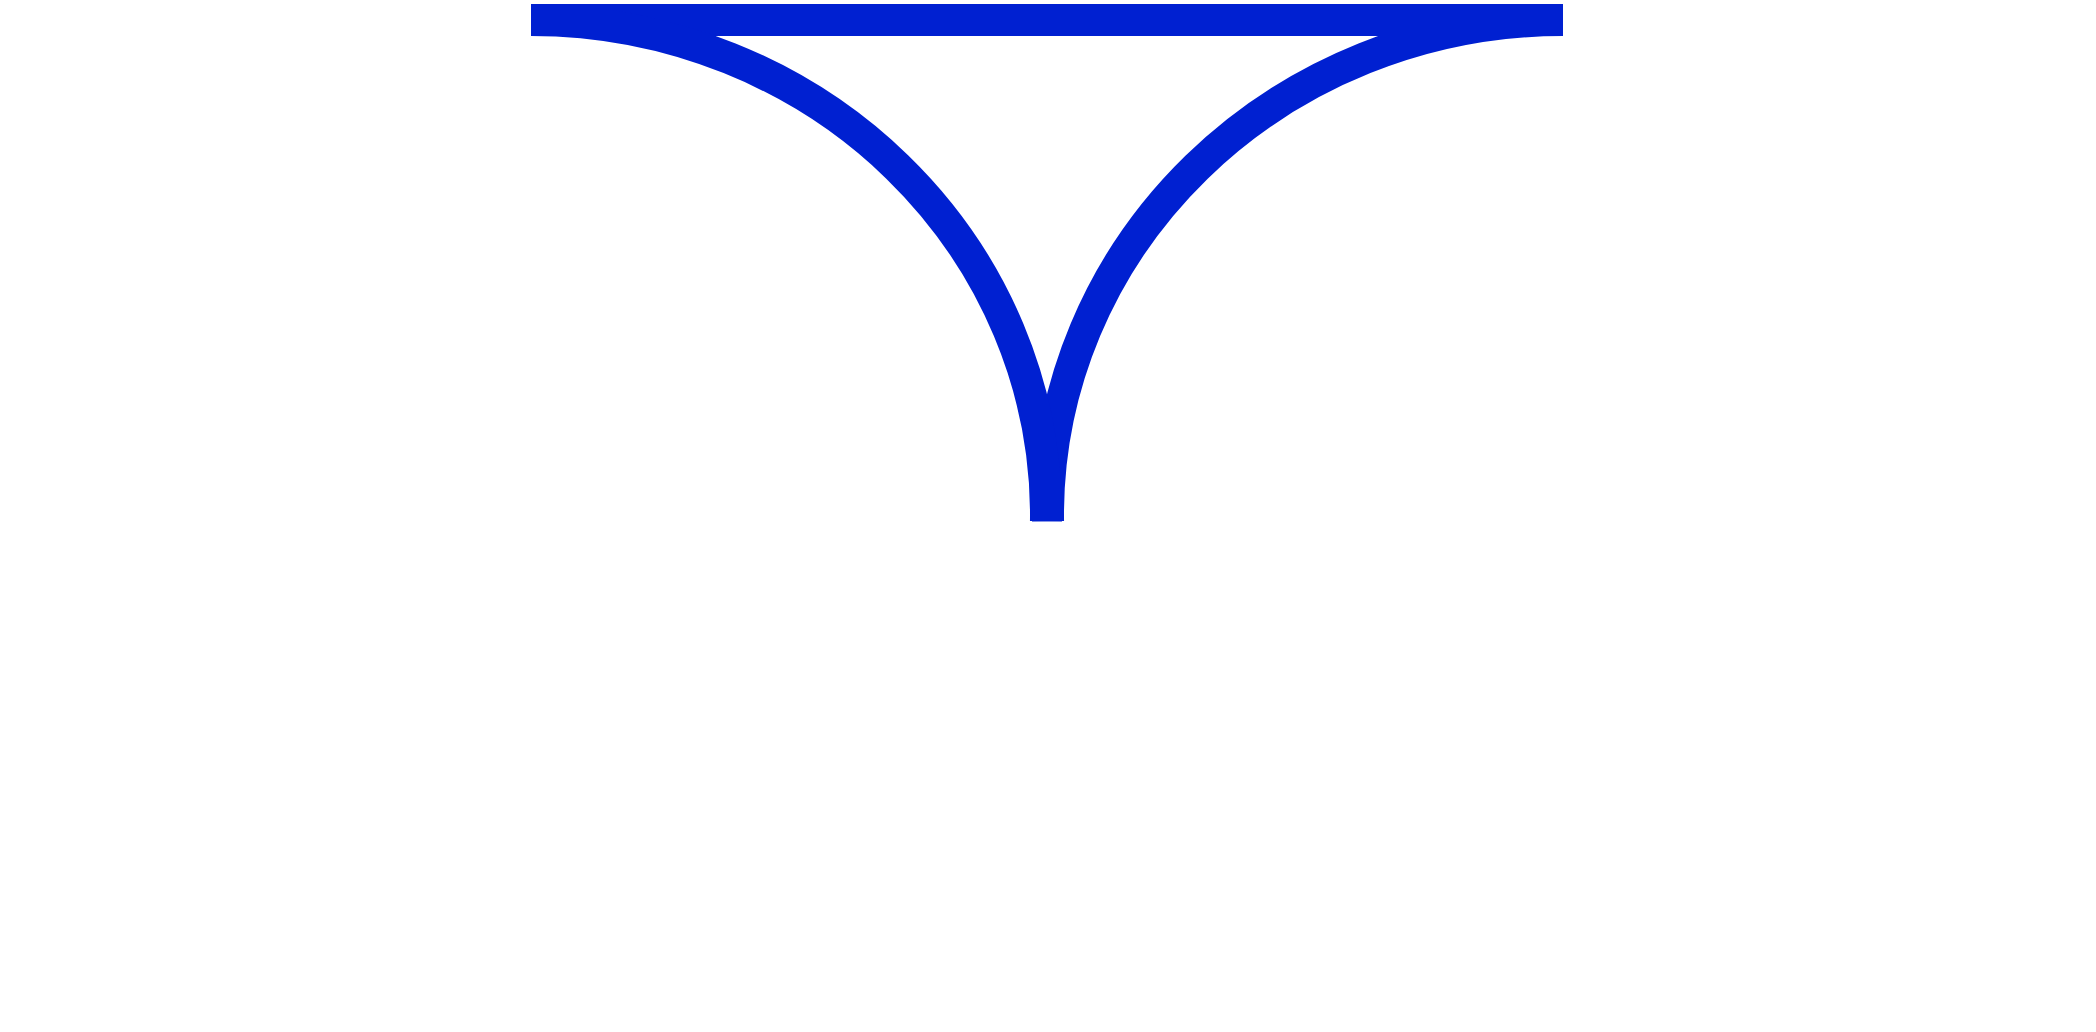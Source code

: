 <mxfile version="28.2.8">
  <diagram name="Page-1" id="-IwS2tVLEvbHGXlkRToN">
    <mxGraphModel dx="1418" dy="828" grid="1" gridSize="10" guides="1" tooltips="1" connect="1" arrows="1" fold="1" page="1" pageScale="1" pageWidth="827" pageHeight="1169" math="0" shadow="0">
      <root>
        <mxCell id="0" />
        <mxCell id="1" parent="0" />
        <mxCell id="j1ByfCW1pLs-Bahw_pj0-14" value="" style="group;rotation=0;strokeWidth=16;" parent="1" vertex="1" connectable="0">
          <mxGeometry x="575" y="705" width="515" height="495.0" as="geometry" />
        </mxCell>
        <mxCell id="j1ByfCW1pLs-Bahw_pj0-16" value="" style="verticalLabelPosition=bottom;verticalAlign=top;html=1;shape=mxgraph.basic.arc;startAngle=0.248;endAngle=0.5;strokeWidth=16;strokeColor=light-dark(#0020D1,#077FFF);flipV=1;flipH=1;rotation=0;fillColor=none;" parent="j1ByfCW1pLs-Bahw_pj0-14" vertex="1">
          <mxGeometry width="515" height="495.0" as="geometry" />
        </mxCell>
        <mxCell id="j1ByfCW1pLs-Bahw_pj0-8" value="" style="endArrow=none;html=1;rounded=0;strokeWidth=16;strokeColor=light-dark(#0020D1,#007FFF);curved=1;fillColor=#0050ef;" parent="1" edge="1">
          <mxGeometry width="50" height="50" relative="1" as="geometry">
            <mxPoint x="317.5" y="705" as="sourcePoint" />
            <mxPoint x="575" y="705" as="targetPoint" />
          </mxGeometry>
        </mxCell>
        <mxCell id="j1ByfCW1pLs-Bahw_pj0-12" value="" style="group;rotation=90;strokeWidth=16;fillColor=none;strokeColor=none;" parent="1" vertex="1" connectable="0">
          <mxGeometry x="59" y="705" width="515" height="495.0" as="geometry" />
        </mxCell>
        <mxCell id="j1ByfCW1pLs-Bahw_pj0-13" value="" style="verticalLabelPosition=bottom;verticalAlign=top;html=1;shape=mxgraph.basic.arc;startAngle=0.248;endAngle=0.5;strokeWidth=16;strokeColor=light-dark(#0020D1,#077FFF);flipV=1;rotation=0;fillColor=none;" parent="j1ByfCW1pLs-Bahw_pj0-12" vertex="1">
          <mxGeometry width="515" height="495.0" as="geometry" />
        </mxCell>
        <mxCell id="j1ByfCW1pLs-Bahw_pj0-19" value="" style="endArrow=none;html=1;rounded=0;strokeWidth=16;strokeColor=light-dark(#0020D1,#007FFF);curved=1;fillColor=#0050ef;" parent="1" edge="1">
          <mxGeometry width="50" height="50" relative="1" as="geometry">
            <mxPoint x="575" y="705" as="sourcePoint" />
            <mxPoint x="832.5" y="705" as="targetPoint" />
          </mxGeometry>
        </mxCell>
      </root>
    </mxGraphModel>
  </diagram>
</mxfile>
